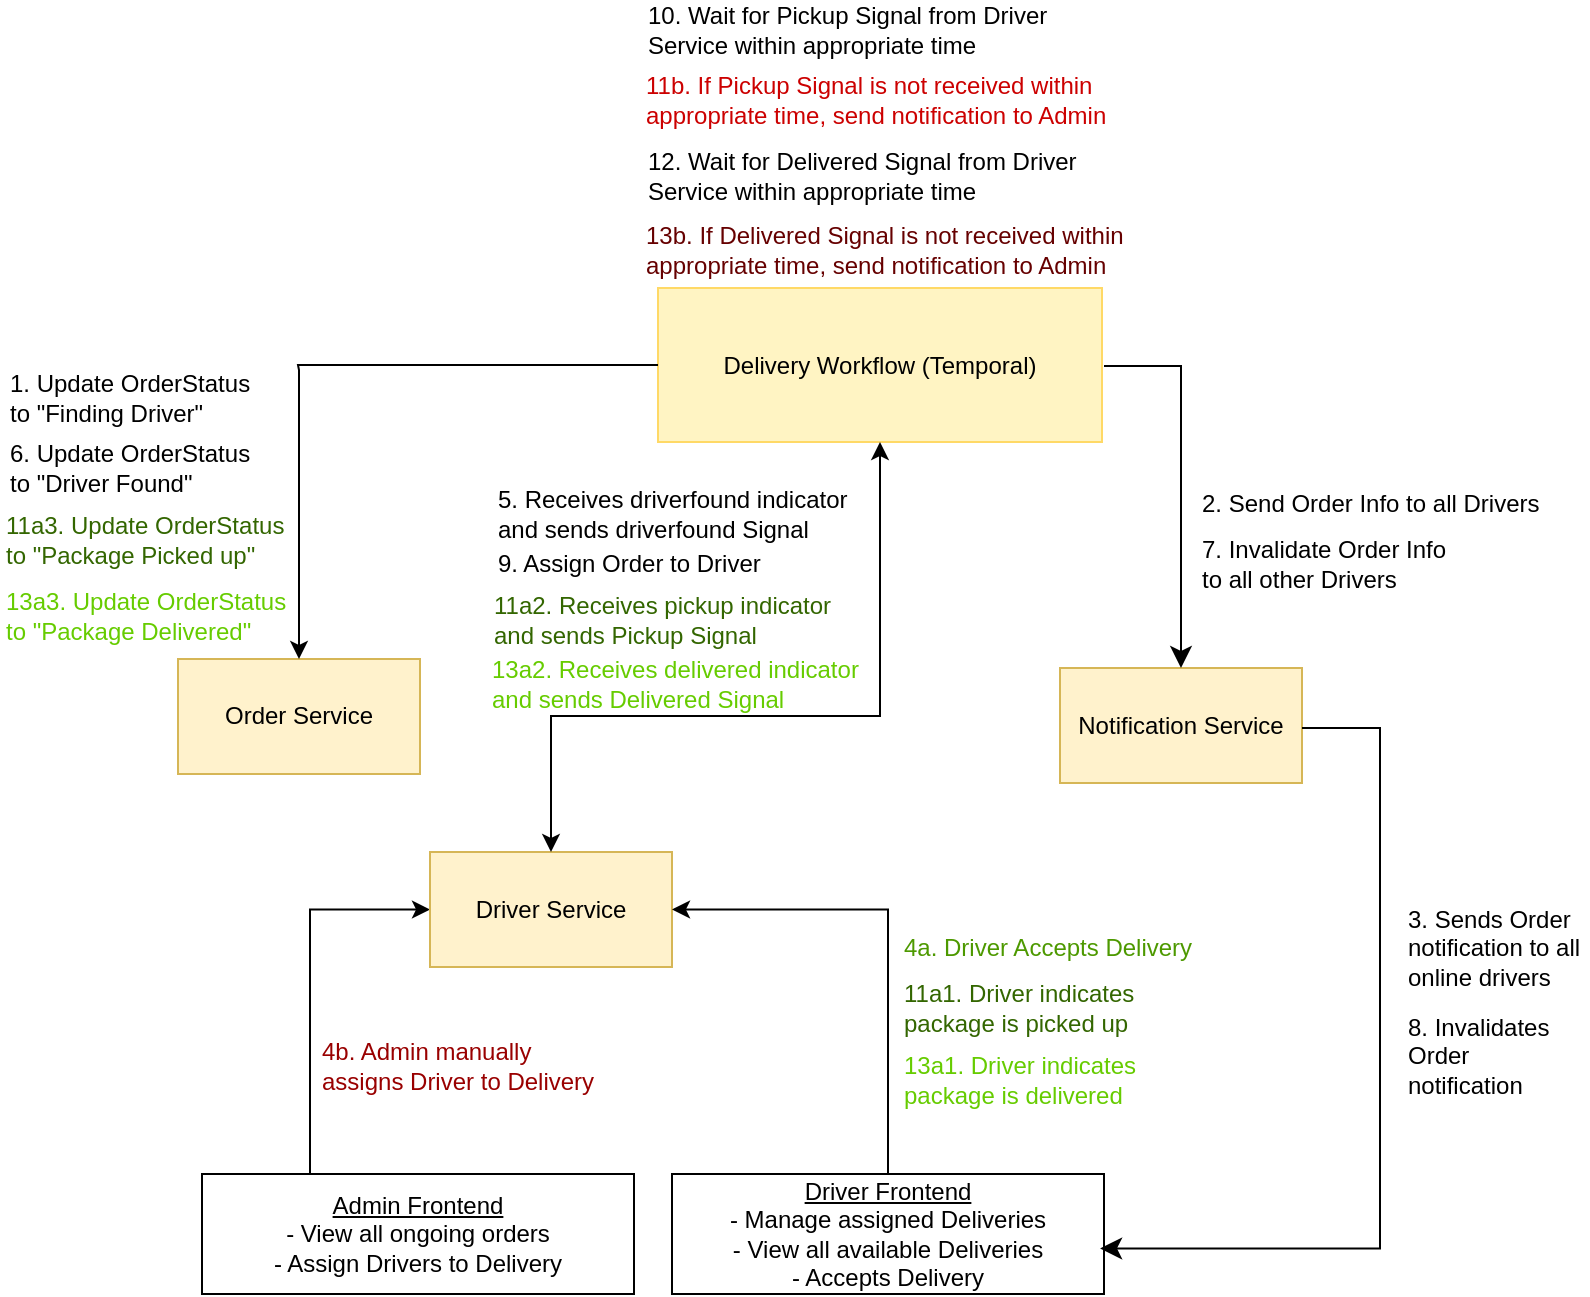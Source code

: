 <mxfile version="26.2.4">
  <diagram name="Page-1" id="AIPoxRdhrtce3UdJt4KN">
    <mxGraphModel dx="1150" dy="715" grid="0" gridSize="10" guides="1" tooltips="1" connect="1" arrows="1" fold="1" page="1" pageScale="1" pageWidth="827" pageHeight="1169" background="#ffffff" math="0" shadow="0">
      <root>
        <mxCell id="0" />
        <mxCell id="1" parent="0" />
        <mxCell id="sGVSHZmp7kZCRn9jOwzH-1" value="Delivery Workflow (Temporal)" style="rounded=0;whiteSpace=wrap;html=1;fillColor=light-dark(#FFF4C3,var(--ge-dark-color, #121212));strokeColor=light-dark(#FFD966,#FFFFFF);" parent="1" vertex="1">
          <mxGeometry x="340" y="181" width="222" height="77" as="geometry" />
        </mxCell>
        <mxCell id="N_pRQEPDte80IIOeTLnO-1" value="Order Service" style="rounded=0;whiteSpace=wrap;html=1;fillColor=#fff2cc;strokeColor=#d6b656;" parent="1" vertex="1">
          <mxGeometry x="100" y="366.5" width="121" height="57.5" as="geometry" />
        </mxCell>
        <mxCell id="N_pRQEPDte80IIOeTLnO-2" value="" style="endArrow=none;startArrow=classic;html=1;rounded=0;entryX=0;entryY=0.5;entryDx=0;entryDy=0;edgeStyle=orthogonalEdgeStyle;startFill=1;exitX=0.5;exitY=0;exitDx=0;exitDy=0;" parent="1" target="sGVSHZmp7kZCRn9jOwzH-1" edge="1" source="N_pRQEPDte80IIOeTLnO-1">
          <mxGeometry width="50" height="50" relative="1" as="geometry">
            <mxPoint x="299" y="240" as="sourcePoint" />
            <mxPoint x="159.25" y="147" as="targetPoint" />
            <Array as="points">
              <mxPoint x="160" y="222" />
              <mxPoint x="160" y="222" />
              <mxPoint x="160" y="220" />
            </Array>
          </mxGeometry>
        </mxCell>
        <mxCell id="N_pRQEPDte80IIOeTLnO-3" value="1. Update OrderStatus to &quot;Finding Driver&quot;" style="text;html=1;align=left;verticalAlign=middle;whiteSpace=wrap;rounded=0;" parent="1" vertex="1">
          <mxGeometry x="13.5" y="221" width="135" height="30" as="geometry" />
        </mxCell>
        <mxCell id="FCyn03ZtiModcpzmfuNr-1" style="edgeStyle=orthogonalEdgeStyle;rounded=0;orthogonalLoop=1;jettySize=auto;html=1;exitX=0;exitY=0.5;exitDx=0;exitDy=0;entryX=0.25;entryY=0;entryDx=0;entryDy=0;startArrow=classic;startFill=1;endArrow=none;" parent="1" source="N_pRQEPDte80IIOeTLnO-4" target="N_pRQEPDte80IIOeTLnO-18" edge="1">
          <mxGeometry relative="1" as="geometry" />
        </mxCell>
        <mxCell id="N_pRQEPDte80IIOeTLnO-4" value="Driver Service" style="rounded=0;whiteSpace=wrap;html=1;fillColor=#fff2cc;strokeColor=#d6b656;" parent="1" vertex="1">
          <mxGeometry x="226" y="463" width="121" height="57.5" as="geometry" />
        </mxCell>
        <mxCell id="N_pRQEPDte80IIOeTLnO-5" value="Notification Service" style="rounded=0;whiteSpace=wrap;html=1;fillColor=#fff2cc;strokeColor=#d6b656;" parent="1" vertex="1">
          <mxGeometry x="541" y="371" width="121" height="57.5" as="geometry" />
        </mxCell>
        <mxCell id="N_pRQEPDte80IIOeTLnO-7" value="" style="endArrow=classic;startArrow=classic;html=1;rounded=0;exitX=0.5;exitY=0;exitDx=0;exitDy=0;edgeStyle=orthogonalEdgeStyle;entryX=0.5;entryY=1;entryDx=0;entryDy=0;" parent="1" source="N_pRQEPDte80IIOeTLnO-4" target="sGVSHZmp7kZCRn9jOwzH-1" edge="1">
          <mxGeometry width="50" height="50" relative="1" as="geometry">
            <mxPoint x="398" y="309" as="sourcePoint" />
            <mxPoint x="378" y="285" as="targetPoint" />
            <Array as="points">
              <mxPoint x="287" y="395" />
              <mxPoint x="451" y="395" />
            </Array>
          </mxGeometry>
        </mxCell>
        <mxCell id="N_pRQEPDte80IIOeTLnO-11" value="2. Send Order Info to all Drivers" style="text;html=1;align=left;verticalAlign=middle;whiteSpace=wrap;rounded=0;" parent="1" vertex="1">
          <mxGeometry x="610" y="274" width="179" height="30" as="geometry" />
        </mxCell>
        <mxCell id="N_pRQEPDte80IIOeTLnO-16" value="&lt;font style=&quot;color: rgb(77, 153, 0);&quot;&gt;4a. Driver Accepts Delivery&lt;/font&gt;" style="text;html=1;align=left;verticalAlign=middle;whiteSpace=wrap;rounded=0;" parent="1" vertex="1">
          <mxGeometry x="461" y="496" width="168" height="30" as="geometry" />
        </mxCell>
        <mxCell id="N_pRQEPDte80IIOeTLnO-18" value="&lt;u&gt;Admin Frontend&lt;/u&gt;&lt;div&gt;- View all ongoing orders&lt;br&gt;&lt;/div&gt;&lt;div&gt;- Assign Drivers to Delivery&lt;/div&gt;" style="rounded=0;whiteSpace=wrap;html=1;" parent="1" vertex="1">
          <mxGeometry x="112" y="624" width="216" height="60" as="geometry" />
        </mxCell>
        <mxCell id="N_pRQEPDte80IIOeTLnO-24" value="&lt;font style=&quot;color: rgb(153, 0, 0);&quot;&gt;4b. Admin manually assigns Driver to Delivery&lt;/font&gt;" style="text;html=1;align=left;verticalAlign=middle;whiteSpace=wrap;rounded=0;" parent="1" vertex="1">
          <mxGeometry x="170" y="550" width="150" height="40" as="geometry" />
        </mxCell>
        <mxCell id="N_pRQEPDte80IIOeTLnO-25" value="6. Update OrderStatus to &quot;Driver Found&quot;" style="text;html=1;align=left;verticalAlign=middle;whiteSpace=wrap;rounded=0;" parent="1" vertex="1">
          <mxGeometry x="13.5" y="256" width="135" height="30" as="geometry" />
        </mxCell>
        <mxCell id="FCyn03ZtiModcpzmfuNr-2" style="edgeStyle=orthogonalEdgeStyle;rounded=0;orthogonalLoop=1;jettySize=auto;html=1;exitX=0.5;exitY=0;exitDx=0;exitDy=0;entryX=1;entryY=0.5;entryDx=0;entryDy=0;startArrow=none;startFill=0;" parent="1" source="N_pRQEPDte80IIOeTLnO-26" target="N_pRQEPDte80IIOeTLnO-4" edge="1">
          <mxGeometry relative="1" as="geometry" />
        </mxCell>
        <mxCell id="N_pRQEPDte80IIOeTLnO-26" value="&lt;u&gt;Driver Frontend&lt;/u&gt;&lt;div&gt;- Manage assigned Deliveries&lt;br&gt;&lt;/div&gt;&lt;div&gt;- View all available Deliveries&lt;/div&gt;&lt;div&gt;- Accepts Delivery&lt;/div&gt;" style="rounded=0;whiteSpace=wrap;html=1;" parent="1" vertex="1">
          <mxGeometry x="347" y="624" width="216" height="60" as="geometry" />
        </mxCell>
        <mxCell id="N_pRQEPDte80IIOeTLnO-28" value="9. Assign Order to Driver" style="text;html=1;align=left;verticalAlign=middle;whiteSpace=wrap;rounded=0;" parent="1" vertex="1">
          <mxGeometry x="257.5" y="304" width="173" height="30" as="geometry" />
        </mxCell>
        <mxCell id="N_pRQEPDte80IIOeTLnO-29" value="10. Wait for Pickup Signal from Driver Service within appropriate time" style="text;html=1;align=left;verticalAlign=middle;whiteSpace=wrap;rounded=0;" parent="1" vertex="1">
          <mxGeometry x="333" y="37" width="208" height="30" as="geometry" />
        </mxCell>
        <mxCell id="N_pRQEPDte80IIOeTLnO-30" value="&lt;font style=&quot;&quot;&gt;11b. If Pickup Signal is not received within appropriate time, send notification to Admin&lt;/font&gt;" style="text;html=1;align=left;verticalAlign=middle;whiteSpace=wrap;rounded=0;fontColor=#CC0000;" parent="1" vertex="1">
          <mxGeometry x="332" y="67" width="237.5" height="40" as="geometry" />
        </mxCell>
        <mxCell id="N_pRQEPDte80IIOeTLnO-33" value="&lt;font style=&quot;&quot;&gt;11a3. Update OrderStatus to &quot;Package Picked up&quot;&lt;/font&gt;" style="text;html=1;align=left;verticalAlign=middle;whiteSpace=wrap;rounded=0;fontColor=#336600;" parent="1" vertex="1">
          <mxGeometry x="12" y="292" width="142" height="30" as="geometry" />
        </mxCell>
        <mxCell id="N_pRQEPDte80IIOeTLnO-34" value="12. Wait for Delivered Signal from Driver Service within appropriate time" style="text;html=1;align=left;verticalAlign=middle;whiteSpace=wrap;rounded=0;" parent="1" vertex="1">
          <mxGeometry x="333" y="110" width="218" height="30" as="geometry" />
        </mxCell>
        <mxCell id="N_pRQEPDte80IIOeTLnO-35" value="&lt;font style=&quot;&quot;&gt;11a1. Driver indicates package is picked up&lt;/font&gt;" style="text;html=1;align=left;verticalAlign=middle;whiteSpace=wrap;rounded=0;fontColor=#336600;" parent="1" vertex="1">
          <mxGeometry x="461" y="524" width="123" height="34" as="geometry" />
        </mxCell>
        <mxCell id="N_pRQEPDte80IIOeTLnO-38" value="&lt;font style=&quot;&quot;&gt;11a2. Receives pickup indicator and sends Pickup Signal&lt;/font&gt;" style="text;html=1;align=left;verticalAlign=middle;whiteSpace=wrap;rounded=0;fontColor=#336600;" parent="1" vertex="1">
          <mxGeometry x="256" y="330" width="176" height="34" as="geometry" />
        </mxCell>
        <mxCell id="N_pRQEPDte80IIOeTLnO-39" value="&lt;font style=&quot;&quot;&gt;13a1. Driver indicates package is delivered&lt;/font&gt;" style="text;html=1;align=left;verticalAlign=middle;whiteSpace=wrap;rounded=0;fontColor=#66CC00;" parent="1" vertex="1">
          <mxGeometry x="461" y="560" width="121.5" height="34" as="geometry" />
        </mxCell>
        <mxCell id="N_pRQEPDte80IIOeTLnO-40" value="&lt;font style=&quot;&quot;&gt;13a2. Receives delivered indicator and sends Delivered Signal&lt;/font&gt;" style="text;html=1;align=left;verticalAlign=middle;whiteSpace=wrap;rounded=0;fontColor=#66CC00;" parent="1" vertex="1">
          <mxGeometry x="255" y="360" width="192" height="37" as="geometry" />
        </mxCell>
        <mxCell id="N_pRQEPDte80IIOeTLnO-41" value="&lt;font style=&quot;&quot;&gt;13a3. Update OrderStatus to &quot;Package Delivered&quot;&lt;/font&gt;" style="text;html=1;align=left;verticalAlign=middle;whiteSpace=wrap;rounded=0;fontColor=#66CC00;" parent="1" vertex="1">
          <mxGeometry x="11.5" y="330" width="145" height="30" as="geometry" />
        </mxCell>
        <mxCell id="N_pRQEPDte80IIOeTLnO-42" value="&lt;font style=&quot;&quot;&gt;13b. If Delivered Signal is not received within appropriate time, send notification to Admin&lt;/font&gt;" style="text;html=1;align=left;verticalAlign=middle;whiteSpace=wrap;rounded=0;fontColor=#660000;" parent="1" vertex="1">
          <mxGeometry x="332" y="142" width="246" height="40" as="geometry" />
        </mxCell>
        <mxCell id="FCyn03ZtiModcpzmfuNr-4" value="3. Sends Order notification to all online drivers" style="text;html=1;align=left;verticalAlign=middle;whiteSpace=wrap;rounded=0;" parent="1" vertex="1">
          <mxGeometry x="713" y="496" width="92" height="30" as="geometry" />
        </mxCell>
        <mxCell id="FCyn03ZtiModcpzmfuNr-6" value="5. Receives driverfound indicator and sends driverfound Signal" style="text;html=1;align=left;verticalAlign=middle;whiteSpace=wrap;rounded=0;" parent="1" vertex="1">
          <mxGeometry x="257.5" y="279" width="184" height="30" as="geometry" />
        </mxCell>
        <mxCell id="FCyn03ZtiModcpzmfuNr-7" value="7. Invalidate Order Info to all other Drivers" style="text;html=1;align=left;verticalAlign=middle;whiteSpace=wrap;rounded=0;" parent="1" vertex="1">
          <mxGeometry x="610" y="304" width="136" height="30" as="geometry" />
        </mxCell>
        <mxCell id="FCyn03ZtiModcpzmfuNr-8" value="8. Invalidates Order notification" style="text;html=1;align=left;verticalAlign=middle;whiteSpace=wrap;rounded=0;" parent="1" vertex="1">
          <mxGeometry x="713" y="550" width="92" height="30" as="geometry" />
        </mxCell>
        <mxCell id="34fghi_qDAuXojR1en3q-3" value="" style="edgeStyle=segmentEdgeStyle;endArrow=classic;html=1;curved=0;rounded=0;endSize=8;startSize=8;" edge="1" parent="1" target="N_pRQEPDte80IIOeTLnO-5">
          <mxGeometry width="50" height="50" relative="1" as="geometry">
            <mxPoint x="563" y="220" as="sourcePoint" />
            <mxPoint x="613" y="170" as="targetPoint" />
          </mxGeometry>
        </mxCell>
        <mxCell id="34fghi_qDAuXojR1en3q-4" value="" style="edgeStyle=elbowEdgeStyle;elbow=horizontal;endArrow=classic;html=1;curved=0;rounded=0;endSize=8;startSize=8;entryX=0.991;entryY=0.62;entryDx=0;entryDy=0;entryPerimeter=0;" edge="1" parent="1" target="N_pRQEPDte80IIOeTLnO-26">
          <mxGeometry width="50" height="50" relative="1" as="geometry">
            <mxPoint x="662" y="401" as="sourcePoint" />
            <mxPoint x="712" y="351" as="targetPoint" />
            <Array as="points">
              <mxPoint x="701" y="654" />
            </Array>
          </mxGeometry>
        </mxCell>
      </root>
    </mxGraphModel>
  </diagram>
</mxfile>
